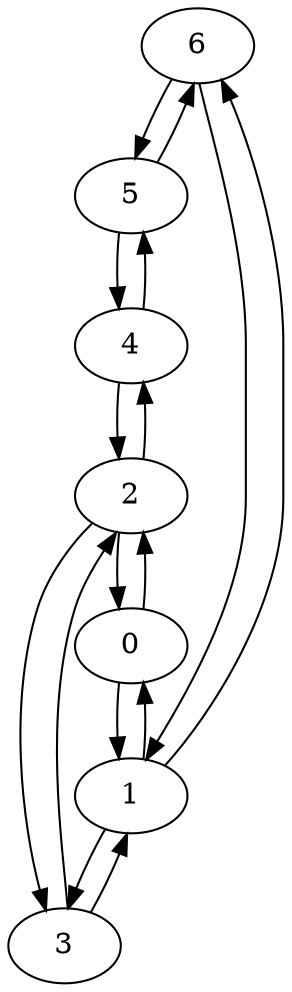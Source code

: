 digraph {
"6"[label="6"];
"5"[label="5"];
"4"[label="4"];
"3"[label="3"];
"2"[label="2"];
"1"[label="1"];
"0"[label="0"];
"0" -> "1";
"0" -> "2";
"1" -> "0";
"1" -> "3";
"1" -> "6";
"2" -> "0";
"2" -> "3";
"2" -> "4";
"3" -> "1";
"3" -> "2";
"4" -> "2";
"4" -> "5";
"5" -> "4";
"5" -> "6";
"6" -> "1";
"6" -> "5";
}